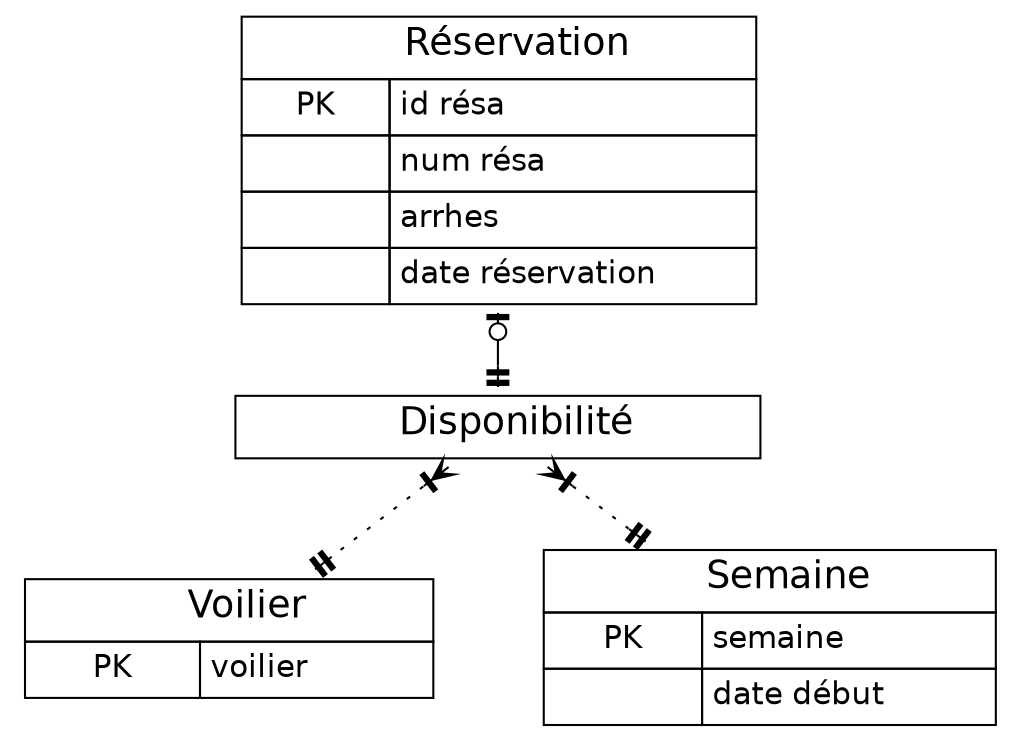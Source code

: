// Generated by Mocodo 4.0.2

digraph{
  layout=dot
  bgcolor="#FFFFFF"
  nodesep=0.5

  // Nodes
  node [
      shape=none
      fontcolor="#000000"
      fontsize=15
      fontname="Helvetica"
]
  2 [label=<<table
        border="0"
        cellborder="1"
        cellspacing="0"
        bgcolor="#FFFFFF"
        color="#000000"
        cellpadding="4"
    >
        <tr>
            <td bgcolor="#FFFFFF" colspan="2">
                <font
                    color="#000000"
                    point-size="18"
                >Disponibilité</font>
            </td>
        </tr>

    </table>
>]
  node [
      shape=none
      fontcolor="#000000"
      fontsize=15
      fontname="Helvetica"
]
  1 [label=<<table
        border="0"
        cellborder="1"
        cellspacing="0"
        bgcolor="#FFFFFF"
        color="#000000"
        cellpadding="4"
    >
        <tr>
            <td bgcolor="#FFFFFF" colspan="2">
                <font
                    color="#000000"
                    point-size="18"
                >Voilier</font>
            </td>
        </tr>
        <tr><td>PK</td><td align="left">voilier</td></tr>
    </table>
>]
  3 [label=<<table
        border="0"
        cellborder="1"
        cellspacing="0"
        bgcolor="#FFFFFF"
        color="#000000"
        cellpadding="4"
    >
        <tr>
            <td bgcolor="#FFFFFF" colspan="2">
                <font
                    color="#000000"
                    point-size="18"
                >Semaine</font>
            </td>
        </tr>
        <tr><td>PK</td><td align="left">semaine</td></tr>
        <tr><td> </td><td align="left">date début</td></tr>
    </table>
>]
  4 [label=<<table
        border="0"
        cellborder="1"
        cellspacing="0"
        bgcolor="#FFFFFF"
        color="#000000"
        cellpadding="4"
    >
        <tr>
            <td bgcolor="#FFFFFF" colspan="2">
                <font
                    color="#000000"
                    point-size="18"
                >Réservation</font>
            </td>
        </tr>
        <tr><td>PK</td><td align="left">id résa</td></tr>
        <tr><td> </td><td align="left">num résa</td></tr>
        <tr><td> </td><td align="left">arrhes</td></tr>
        <tr><td> </td><td align="left">date réservation</td></tr>
    </table>
>]

  // Edges
  edge [
    penwidth=1
    color="#000000"
    fontcolor="#000000"
    fontname="Futura"
    fontsize=11
    dir=both
  ]
  2 -> 1 [arrowhead="teetee" arrowtail="crowtee" style=dotted]
  2 -> 3 [arrowhead="teetee" arrowtail="crowtee" style=dotted]
  4 -> 2 [arrowhead="teetee" arrowtail="teeodot"]
}